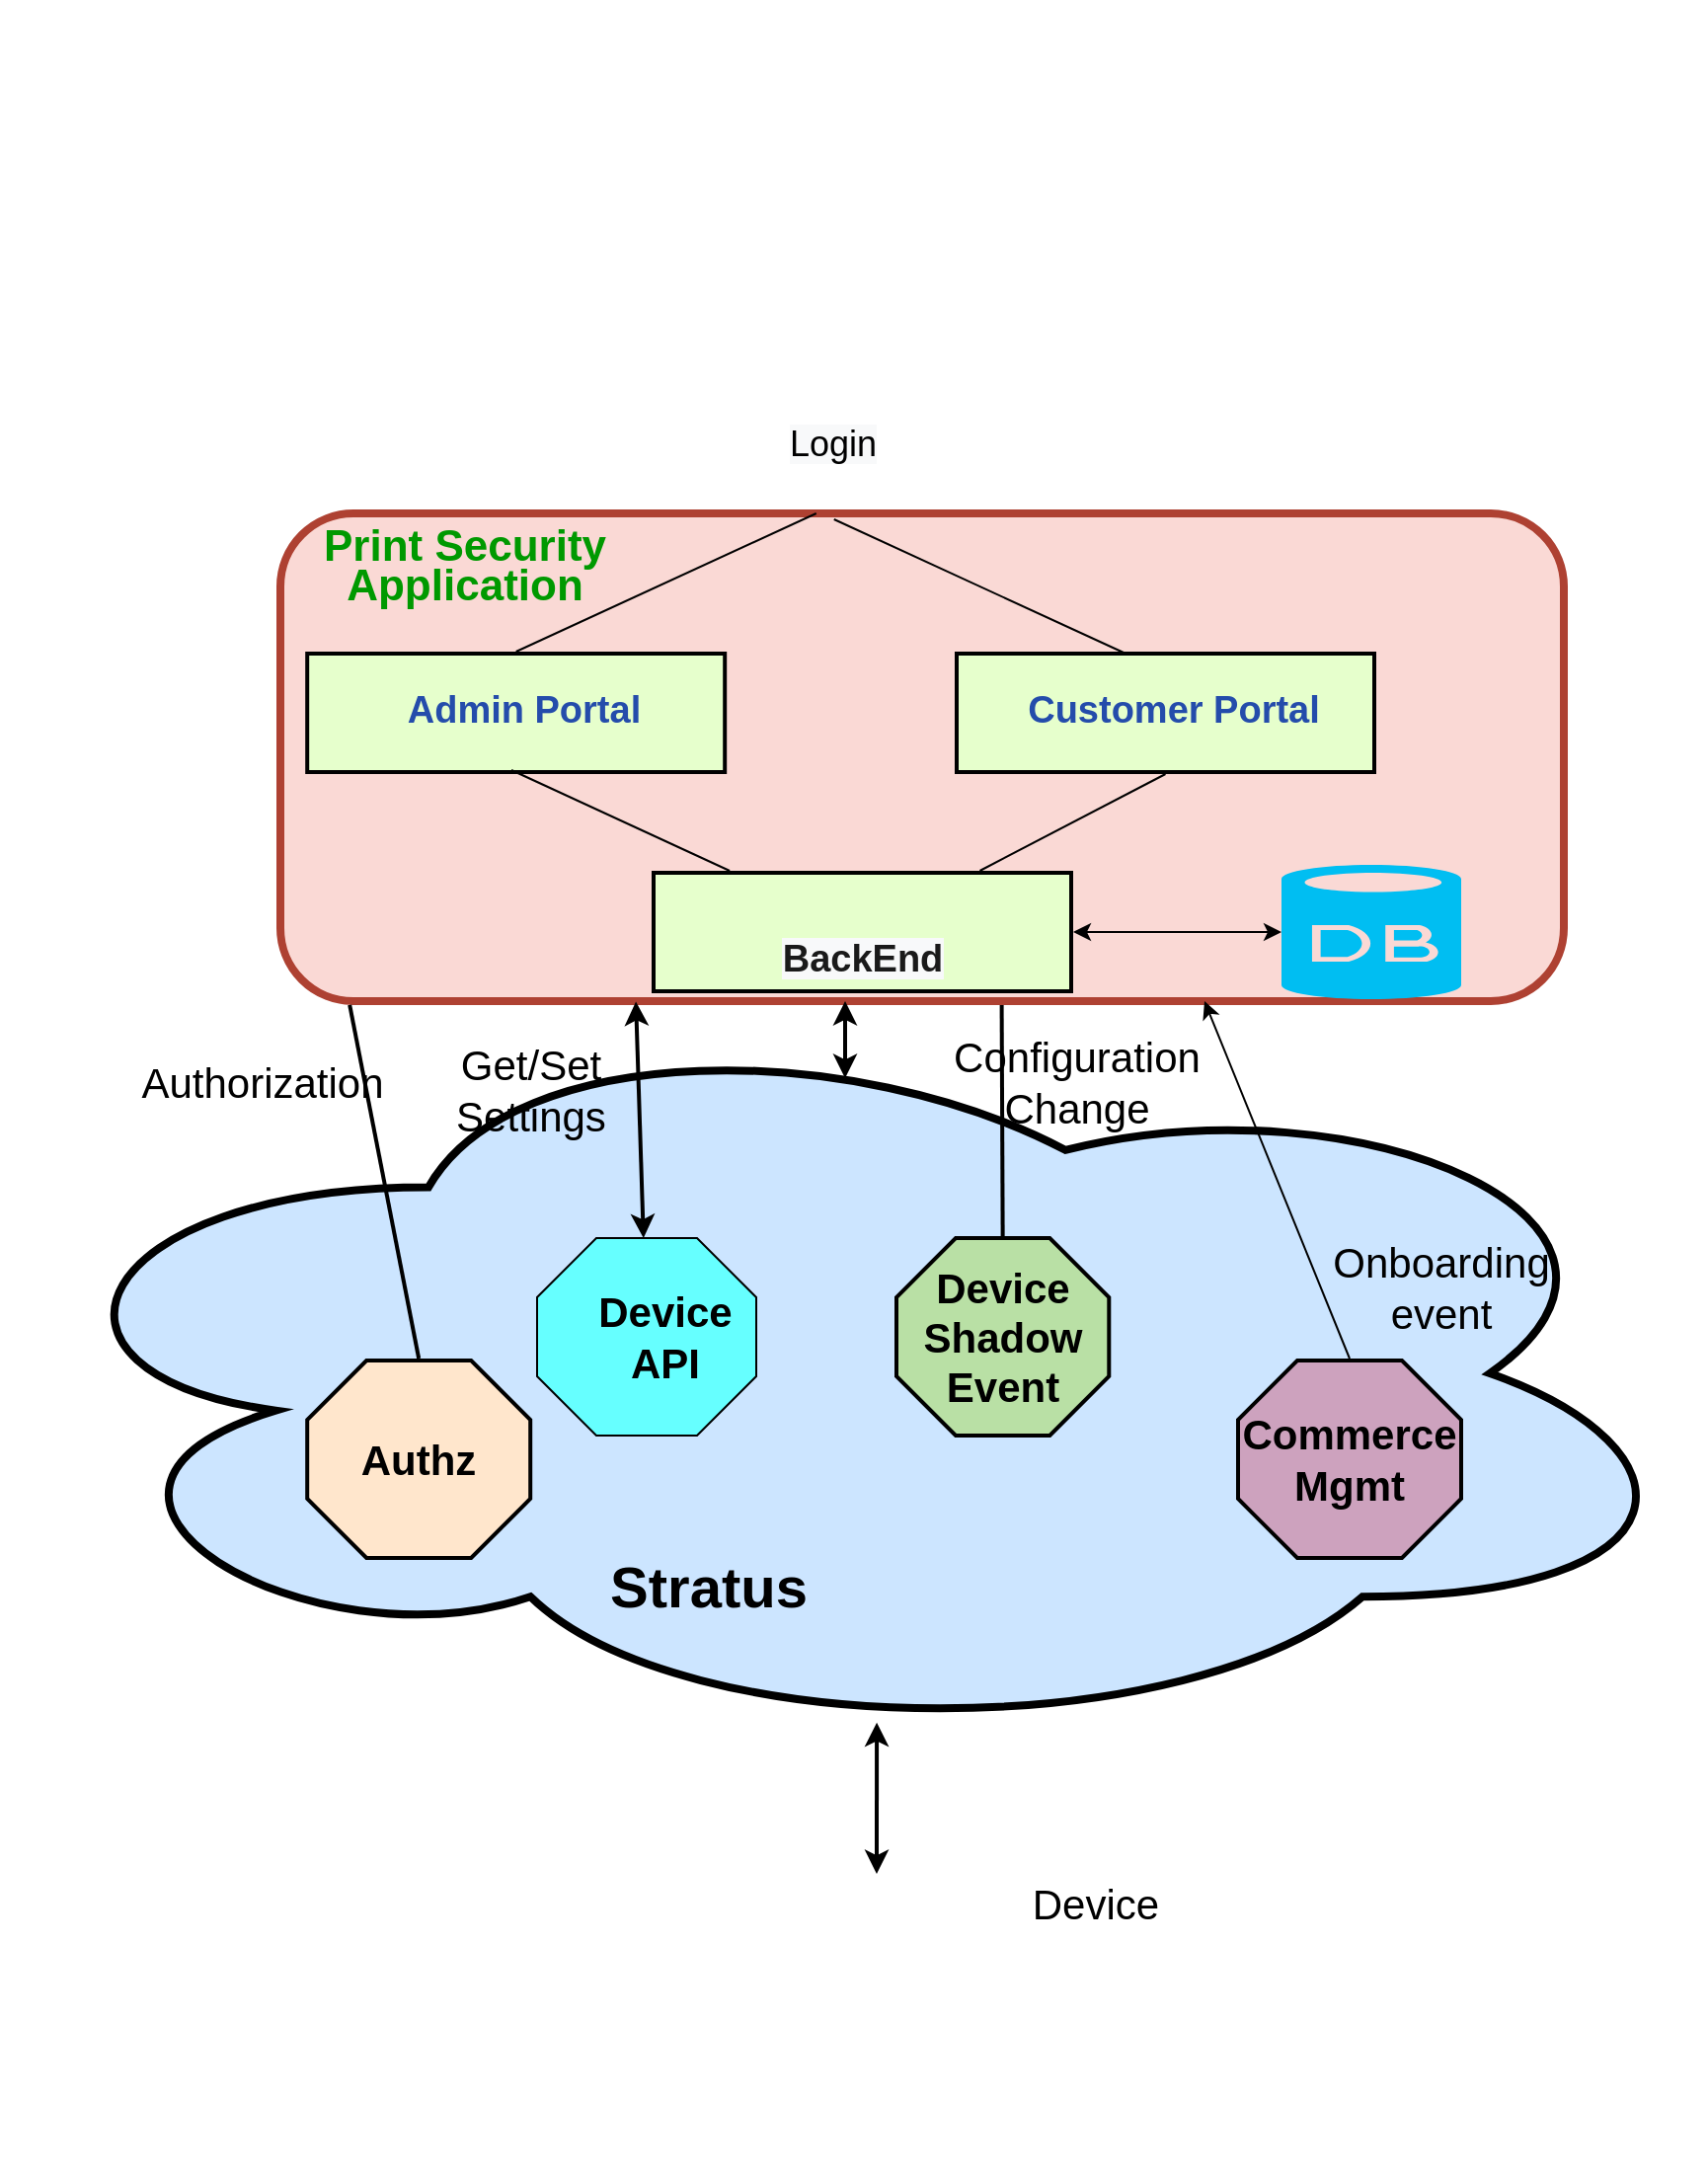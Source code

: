 <mxfile version="20.5.3" type="github">
  <diagram id="mmOVbtokAlxPiqpoXWGH" name="Page-1">
    <mxGraphModel dx="3220" dy="1323" grid="1" gridSize="13" guides="1" tooltips="1" connect="1" arrows="1" fold="1" page="1" pageScale="1" pageWidth="850" pageHeight="1100" math="0" shadow="0">
      <root>
        <mxCell id="0" />
        <mxCell id="1" parent="0" />
        <mxCell id="FBRyngB8Ks105Ayn_6fm-1" value="" style="shape=image;html=1;verticalAlign=top;verticalLabelPosition=bottom;labelBackgroundColor=#ffffff;imageAspect=0;aspect=fixed;image=https://cdn3.iconfinder.com/data/icons/snowish/128x128/devices/printer.png" vertex="1" parent="1">
          <mxGeometry x="355.1" y="962" width="152.6" height="152.6" as="geometry" />
        </mxCell>
        <mxCell id="FBRyngB8Ks105Ayn_6fm-47" value="" style="rounded=1;whiteSpace=wrap;html=1;sketch=0;fontSize=18;strokeWidth=4;fillColor=#fad9d5;strokeColor=#ae4132;" vertex="1" parent="1">
          <mxGeometry x="130" y="273" width="650" height="247" as="geometry" />
        </mxCell>
        <mxCell id="FBRyngB8Ks105Ayn_6fm-48" value="" style="rounded=0;whiteSpace=wrap;html=1;sketch=0;strokeColor=#000000;fontSize=18;fillColor=#E6FFCC;strokeWidth=2;perimeterSpacing=1;" vertex="1" parent="1">
          <mxGeometry x="143.6" y="344" width="211.5" height="60" as="geometry" />
        </mxCell>
        <mxCell id="FBRyngB8Ks105Ayn_6fm-49" value="" style="rounded=0;whiteSpace=wrap;html=1;sketch=0;strokeColor=#000000;fontSize=18;fillColor=#E6FFCC;strokeWidth=2;perimeterSpacing=1;" vertex="1" parent="1">
          <mxGeometry x="472.5" y="344" width="211.5" height="60" as="geometry" />
        </mxCell>
        <mxCell id="FBRyngB8Ks105Ayn_6fm-50" value="&lt;p style=&quot;line-height: 140%;&quot;&gt;&lt;font size=&quot;1&quot; color=&quot;#244cab&quot; style=&quot;&quot;&gt;&lt;b style=&quot;font-size: 19px;&quot;&gt;Admin Portal&lt;/b&gt;&lt;/font&gt;&lt;/p&gt;" style="text;html=1;strokeColor=none;fillColor=none;align=center;verticalAlign=middle;whiteSpace=wrap;rounded=0;sketch=0;" vertex="1" parent="1">
          <mxGeometry x="182" y="359" width="143" height="30" as="geometry" />
        </mxCell>
        <mxCell id="FBRyngB8Ks105Ayn_6fm-51" value="&lt;p style=&quot;line-height: 140%;&quot;&gt;&lt;b style=&quot;&quot;&gt;&lt;font style=&quot;font-size: 19px;&quot; color=&quot;#244cab&quot;&gt;Customer Portal&lt;/font&gt;&lt;/b&gt;&lt;/p&gt;" style="text;html=1;strokeColor=none;fillColor=none;align=center;verticalAlign=middle;whiteSpace=wrap;rounded=0;sketch=0;" vertex="1" parent="1">
          <mxGeometry x="501.6" y="359" width="161.4" height="30" as="geometry" />
        </mxCell>
        <mxCell id="FBRyngB8Ks105Ayn_6fm-52" value="&lt;p style=&quot;line-height: 130%;&quot;&gt;&lt;font color=&quot;#009900&quot; size=&quot;1&quot; style=&quot;&quot;&gt;&lt;b style=&quot;font-size: 22px;&quot;&gt;Print Security Application&lt;/b&gt;&lt;/font&gt;&lt;/p&gt;" style="text;html=1;strokeColor=none;fillColor=none;align=center;verticalAlign=middle;whiteSpace=wrap;rounded=0;sketch=0;" vertex="1" parent="1">
          <mxGeometry x="128.1" y="286" width="190.9" height="30" as="geometry" />
        </mxCell>
        <mxCell id="FBRyngB8Ks105Ayn_6fm-55" value="" style="shape=image;html=1;verticalAlign=top;verticalLabelPosition=bottom;labelBackgroundColor=#ffffff;imageAspect=0;aspect=fixed;image=https://cdn1.iconfinder.com/data/icons/100-basic-for-user-interface/32/79-users-128.png;sketch=0;strokeColor=#000000;fontSize=18;fillColor=#9AC7BF;" vertex="1" parent="1">
          <mxGeometry x="340" y="13" width="128" height="128" as="geometry" />
        </mxCell>
        <mxCell id="FBRyngB8Ks105Ayn_6fm-56" value="" style="shape=image;html=1;verticalAlign=top;verticalLabelPosition=bottom;labelBackgroundColor=#ffffff;imageAspect=0;aspect=fixed;image=https://cdn1.iconfinder.com/data/icons/heroicons-ui/24/login-128.png;sketch=0;strokeColor=#000000;fontSize=18;fillColor=#9AC7BF;direction=south;rotation=-180;" vertex="1" parent="1">
          <mxGeometry x="344.5" y="130" width="128" height="128" as="geometry" />
        </mxCell>
        <mxCell id="FBRyngB8Ks105Ayn_6fm-58" value="&lt;span style=&quot;color: rgb(0, 0, 0); font-family: Helvetica; font-size: 18px; font-style: normal; font-variant-ligatures: normal; font-variant-caps: normal; font-weight: 400; letter-spacing: normal; orphans: 2; text-align: center; text-indent: 0px; text-transform: none; widows: 2; word-spacing: 0px; -webkit-text-stroke-width: 0px; background-color: rgb(248, 249, 250); text-decoration-thickness: initial; text-decoration-style: initial; text-decoration-color: initial; float: none; display: inline !important;&quot;&gt;Login&lt;/span&gt;" style="text;whiteSpace=wrap;html=1;fontSize=18;" vertex="1" parent="1">
          <mxGeometry x="386.35" y="221" width="143" height="52" as="geometry" />
        </mxCell>
        <mxCell id="FBRyngB8Ks105Ayn_6fm-59" value="&lt;p style=&quot;line-height: 140%;&quot;&gt;&lt;font style=&quot;font-size: 19px;&quot;&gt;&lt;b style=&quot;&quot;&gt;&lt;font color=&quot;#1a1a1a&quot;&gt;&lt;br&gt;&lt;span style=&quot;font-family: Helvetica; font-style: normal; font-variant-ligatures: normal; font-variant-caps: normal; letter-spacing: normal; orphans: 2; text-align: center; text-indent: 0px; text-transform: none; widows: 2; word-spacing: 0px; -webkit-text-stroke-width: 0px; background-color: rgb(248, 249, 250); text-decoration-thickness: initial; text-decoration-style: initial; text-decoration-color: initial; float: none; display: inline !important;&quot;&gt;BackEnd&lt;/span&gt;&lt;/font&gt;&lt;br&gt;&lt;/b&gt;&lt;/font&gt;&lt;/p&gt;" style="rounded=0;whiteSpace=wrap;html=1;sketch=0;strokeColor=#000000;fontSize=18;fillColor=#E6FFCC;strokeWidth=2;perimeterSpacing=1;" vertex="1" parent="1">
          <mxGeometry x="319" y="455" width="211.5" height="60" as="geometry" />
        </mxCell>
        <mxCell id="FBRyngB8Ks105Ayn_6fm-60" value="" style="endArrow=none;html=1;rounded=0;strokeWidth=1;fontSize=18;exitX=0.5;exitY=0;exitDx=0;exitDy=0;" edge="1" parent="1" source="FBRyngB8Ks105Ayn_6fm-48" target="FBRyngB8Ks105Ayn_6fm-58">
          <mxGeometry width="50" height="50" relative="1" as="geometry">
            <mxPoint x="305.1" y="326" as="sourcePoint" />
            <mxPoint x="355.1" y="276" as="targetPoint" />
          </mxGeometry>
        </mxCell>
        <mxCell id="FBRyngB8Ks105Ayn_6fm-61" value="" style="endArrow=none;html=1;rounded=0;strokeWidth=1;fontSize=18;entryX=0.168;entryY=1.058;entryDx=0;entryDy=0;entryPerimeter=0;exitX=0.402;exitY=0.01;exitDx=0;exitDy=0;exitPerimeter=0;" edge="1" parent="1" source="FBRyngB8Ks105Ayn_6fm-49" target="FBRyngB8Ks105Ayn_6fm-58">
          <mxGeometry width="50" height="50" relative="1" as="geometry">
            <mxPoint x="637" y="557" as="sourcePoint" />
            <mxPoint x="687" y="507" as="targetPoint" />
          </mxGeometry>
        </mxCell>
        <mxCell id="FBRyngB8Ks105Ayn_6fm-62" value="" style="endArrow=none;html=1;rounded=0;strokeWidth=1;fontSize=18;entryX=0.5;entryY=1;entryDx=0;entryDy=0;" edge="1" parent="1" source="FBRyngB8Ks105Ayn_6fm-59" target="FBRyngB8Ks105Ayn_6fm-49">
          <mxGeometry width="50" height="50" relative="1" as="geometry">
            <mxPoint x="637" y="531" as="sourcePoint" />
            <mxPoint x="687" y="481" as="targetPoint" />
          </mxGeometry>
        </mxCell>
        <mxCell id="FBRyngB8Ks105Ayn_6fm-64" value="" style="endArrow=none;html=1;rounded=0;strokeWidth=1;fontSize=18;" edge="1" parent="1" source="FBRyngB8Ks105Ayn_6fm-59">
          <mxGeometry width="50" height="50" relative="1" as="geometry">
            <mxPoint x="637" y="531" as="sourcePoint" />
            <mxPoint x="247" y="403" as="targetPoint" />
            <Array as="points">
              <mxPoint x="247" y="403" />
            </Array>
          </mxGeometry>
        </mxCell>
        <mxCell id="FBRyngB8Ks105Ayn_6fm-67" value="" style="ellipse;shape=cloud;whiteSpace=wrap;html=1;align=center;sketch=0;strokeColor=#000000;fontSize=21;fontColor=#660033;fillColor=#CCE5FF;strokeWidth=4;" vertex="1" parent="1">
          <mxGeometry x="-10" y="520" width="860" height="377" as="geometry" />
        </mxCell>
        <mxCell id="FBRyngB8Ks105Ayn_6fm-69" value="" style="verticalLabelPosition=bottom;html=1;verticalAlign=top;align=center;strokeColor=none;fillColor=#00BEF2;shape=mxgraph.azure.database;sketch=0;fontSize=21;fontColor=#660033;" vertex="1" parent="1">
          <mxGeometry x="637" y="451" width="91" height="68" as="geometry" />
        </mxCell>
        <mxCell id="FBRyngB8Ks105Ayn_6fm-70" value="" style="endArrow=classic;startArrow=classic;html=1;rounded=0;strokeWidth=1;fontSize=21;fontColor=#660033;entryX=0;entryY=0.5;entryDx=0;entryDy=0;entryPerimeter=0;exitX=1;exitY=0.5;exitDx=0;exitDy=0;" edge="1" parent="1" source="FBRyngB8Ks105Ayn_6fm-59" target="FBRyngB8Ks105Ayn_6fm-69">
          <mxGeometry width="50" height="50" relative="1" as="geometry">
            <mxPoint x="637" y="947" as="sourcePoint" />
            <mxPoint x="687" y="897" as="targetPoint" />
          </mxGeometry>
        </mxCell>
        <mxCell id="FBRyngB8Ks105Ayn_6fm-71" value="" style="whiteSpace=wrap;html=1;shape=mxgraph.basic.octagon2;align=center;verticalAlign=middle;dx=15;sketch=0;strokeColor=#000000;fontSize=21;fontColor=#660033;fillColor=#FFE6CC;strokeWidth=2;perimeterSpacing=1;" vertex="1" parent="1">
          <mxGeometry x="143.6" y="702" width="113" height="100" as="geometry" />
        </mxCell>
        <mxCell id="FBRyngB8Ks105Ayn_6fm-72" value="" style="whiteSpace=wrap;html=1;shape=mxgraph.basic.octagon2;align=center;verticalAlign=middle;dx=15;sketch=0;strokeColor=#000000;fontSize=21;fontColor=#660033;fillColor=#66FFFF;" vertex="1" parent="1">
          <mxGeometry x="260" y="640" width="111" height="100" as="geometry" />
        </mxCell>
        <mxCell id="FBRyngB8Ks105Ayn_6fm-73" value="&lt;font color=&quot;#000000&quot;&gt;&lt;b&gt;Device Shadow Event&lt;/b&gt;&lt;/font&gt;" style="whiteSpace=wrap;html=1;shape=mxgraph.basic.octagon2;align=center;verticalAlign=middle;dx=15;sketch=0;strokeColor=#000000;fontSize=21;fontColor=#660033;fillColor=#B9E0A5;strokeWidth=2;perimeterSpacing=1;" vertex="1" parent="1">
          <mxGeometry x="442" y="640" width="107.65" height="100" as="geometry" />
        </mxCell>
        <mxCell id="FBRyngB8Ks105Ayn_6fm-77" value="&lt;font color=&quot;#000000&quot;&gt;&lt;b&gt;Commerce&lt;br&gt;Mgmt&lt;/b&gt;&lt;/font&gt;" style="whiteSpace=wrap;html=1;shape=mxgraph.basic.octagon2;align=center;verticalAlign=middle;dx=15;sketch=0;strokeColor=#000000;fontSize=21;fontColor=#660033;fillColor=#CDA2BE;strokeWidth=2;perimeterSpacing=1;" vertex="1" parent="1">
          <mxGeometry x="615" y="702" width="113" height="100" as="geometry" />
        </mxCell>
        <mxCell id="FBRyngB8Ks105Ayn_6fm-79" value="&lt;font color=&quot;#000000&quot;&gt;&lt;b&gt;Authz&lt;/b&gt;&lt;/font&gt;" style="text;html=1;strokeColor=none;fillColor=none;align=center;verticalAlign=middle;whiteSpace=wrap;rounded=0;sketch=0;fontSize=21;fontColor=#660033;" vertex="1" parent="1">
          <mxGeometry x="170.1" y="737" width="60" height="30" as="geometry" />
        </mxCell>
        <mxCell id="FBRyngB8Ks105Ayn_6fm-80" value="&lt;font color=&quot;#000000&quot;&gt;&lt;b&gt;Device&lt;br&gt;API&lt;br&gt;&lt;/b&gt;&lt;/font&gt;" style="text;html=1;strokeColor=none;fillColor=none;align=center;verticalAlign=middle;whiteSpace=wrap;rounded=0;sketch=0;fontSize=21;fontColor=#660033;strokeWidth=2;perimeterSpacing=1;" vertex="1" parent="1">
          <mxGeometry x="273" y="658.5" width="104.01" height="63" as="geometry" />
        </mxCell>
        <mxCell id="FBRyngB8Ks105Ayn_6fm-81" value="" style="endArrow=classic;html=1;rounded=0;strokeWidth=1;fontSize=21;fontColor=#000000;exitX=0.5;exitY=0;exitDx=0;exitDy=0;exitPerimeter=0;entryX=0.72;entryY=1;entryDx=0;entryDy=0;entryPerimeter=0;" edge="1" parent="1" source="FBRyngB8Ks105Ayn_6fm-77" target="FBRyngB8Ks105Ayn_6fm-47">
          <mxGeometry width="50" height="50" relative="1" as="geometry">
            <mxPoint x="637" y="674" as="sourcePoint" />
            <mxPoint x="687" y="624" as="targetPoint" />
          </mxGeometry>
        </mxCell>
        <mxCell id="FBRyngB8Ks105Ayn_6fm-86" value="" style="endArrow=none;html=1;rounded=0;strokeWidth=2;fontSize=21;fontColor=#FF66FF;exitX=0.5;exitY=0;exitDx=0;exitDy=0;exitPerimeter=0;entryX=0.054;entryY=1.008;entryDx=0;entryDy=0;entryPerimeter=0;" edge="1" parent="1" source="FBRyngB8Ks105Ayn_6fm-71" target="FBRyngB8Ks105Ayn_6fm-47">
          <mxGeometry width="50" height="50" relative="1" as="geometry">
            <mxPoint x="494" y="544" as="sourcePoint" />
            <mxPoint x="544" y="494" as="targetPoint" />
          </mxGeometry>
        </mxCell>
        <mxCell id="FBRyngB8Ks105Ayn_6fm-87" value="&lt;font style=&quot;&quot; color=&quot;#000000&quot;&gt;Authorization&lt;/font&gt;" style="text;html=1;strokeColor=none;fillColor=none;align=center;verticalAlign=middle;whiteSpace=wrap;rounded=0;sketch=0;fontSize=21;fontColor=#FF66FF;" vertex="1" parent="1">
          <mxGeometry x="91" y="546" width="60" height="30" as="geometry" />
        </mxCell>
        <mxCell id="FBRyngB8Ks105Ayn_6fm-88" value="" style="endArrow=classic;startArrow=classic;html=1;rounded=0;strokeWidth=2;fontSize=21;fontColor=#000000;entryX=0.514;entryY=0.969;entryDx=0;entryDy=0;entryPerimeter=0;" edge="1" parent="1" target="FBRyngB8Ks105Ayn_6fm-67">
          <mxGeometry width="50" height="50" relative="1" as="geometry">
            <mxPoint x="432" y="962" as="sourcePoint" />
            <mxPoint x="431" y="910" as="targetPoint" />
          </mxGeometry>
        </mxCell>
        <mxCell id="FBRyngB8Ks105Ayn_6fm-90" value="" style="endArrow=classic;startArrow=classic;html=1;rounded=0;strokeWidth=2;fontSize=21;fontColor=#000000;entryX=0.44;entryY=1;entryDx=0;entryDy=0;entryPerimeter=0;" edge="1" parent="1" target="FBRyngB8Ks105Ayn_6fm-47">
          <mxGeometry width="50" height="50" relative="1" as="geometry">
            <mxPoint x="416" y="559" as="sourcePoint" />
            <mxPoint x="444" y="923" as="targetPoint" />
          </mxGeometry>
        </mxCell>
        <mxCell id="FBRyngB8Ks105Ayn_6fm-91" value="&lt;font style=&quot;&quot; color=&quot;#000000&quot;&gt;Get/Set Settings&lt;/font&gt;" style="text;html=1;strokeColor=none;fillColor=none;align=center;verticalAlign=middle;whiteSpace=wrap;rounded=0;sketch=0;fontSize=21;fontColor=#FF66FF;" vertex="1" parent="1">
          <mxGeometry x="195" y="550" width="124" height="30" as="geometry" />
        </mxCell>
        <mxCell id="FBRyngB8Ks105Ayn_6fm-94" value="&lt;font size=&quot;1&quot; style=&quot;&quot; color=&quot;#000000&quot;&gt;&lt;b style=&quot;font-size: 29px;&quot;&gt;Stratus&lt;/b&gt;&lt;/font&gt;" style="text;html=1;strokeColor=none;fillColor=none;align=center;verticalAlign=middle;whiteSpace=wrap;rounded=0;sketch=0;fontSize=21;fontColor=#FF66FF;" vertex="1" parent="1">
          <mxGeometry x="317.01" y="802" width="60" height="30" as="geometry" />
        </mxCell>
        <mxCell id="FBRyngB8Ks105Ayn_6fm-95" value="&lt;font style=&quot;&quot; color=&quot;#000000&quot;&gt;Onboarding event&lt;/font&gt;" style="text;html=1;strokeColor=none;fillColor=none;align=center;verticalAlign=middle;whiteSpace=wrap;rounded=0;sketch=0;fontSize=21;fontColor=#FF66FF;" vertex="1" parent="1">
          <mxGeometry x="656" y="650" width="124" height="30" as="geometry" />
        </mxCell>
        <mxCell id="FBRyngB8Ks105Ayn_6fm-96" value="&lt;font style=&quot;&quot; color=&quot;#000000&quot;&gt;Configuration Change&lt;/font&gt;" style="text;html=1;strokeColor=none;fillColor=none;align=center;verticalAlign=middle;whiteSpace=wrap;rounded=0;sketch=0;fontSize=21;fontColor=#FF66FF;" vertex="1" parent="1">
          <mxGeometry x="481" y="546" width="105.25" height="30" as="geometry" />
        </mxCell>
        <mxCell id="FBRyngB8Ks105Ayn_6fm-100" value="" style="endArrow=none;html=1;rounded=0;strokeWidth=2;fontSize=29;fontColor=#000000;entryX=0.562;entryY=1.008;entryDx=0;entryDy=0;entryPerimeter=0;exitX=0.5;exitY=0;exitDx=0;exitDy=0;exitPerimeter=0;" edge="1" parent="1" source="FBRyngB8Ks105Ayn_6fm-73" target="FBRyngB8Ks105Ayn_6fm-47">
          <mxGeometry width="50" height="50" relative="1" as="geometry">
            <mxPoint x="495" y="624" as="sourcePoint" />
            <mxPoint x="544" y="650" as="targetPoint" />
          </mxGeometry>
        </mxCell>
        <mxCell id="FBRyngB8Ks105Ayn_6fm-101" value="" style="endArrow=classic;startArrow=classic;html=1;rounded=0;strokeWidth=2;fontSize=29;fontColor=#000000;entryX=0.277;entryY=1.001;entryDx=0;entryDy=0;entryPerimeter=0;" edge="1" parent="1" source="FBRyngB8Ks105Ayn_6fm-72" target="FBRyngB8Ks105Ayn_6fm-47">
          <mxGeometry width="50" height="50" relative="1" as="geometry">
            <mxPoint x="494" y="700" as="sourcePoint" />
            <mxPoint x="299" y="520" as="targetPoint" />
          </mxGeometry>
        </mxCell>
        <mxCell id="FBRyngB8Ks105Ayn_6fm-103" value="&lt;font style=&quot;&quot; color=&quot;#000000&quot;&gt;Device&lt;/font&gt;" style="text;html=1;strokeColor=none;fillColor=none;align=center;verticalAlign=middle;whiteSpace=wrap;rounded=0;sketch=0;fontSize=21;fontColor=#FF66FF;" vertex="1" parent="1">
          <mxGeometry x="481" y="962" width="124" height="30" as="geometry" />
        </mxCell>
      </root>
    </mxGraphModel>
  </diagram>
</mxfile>
